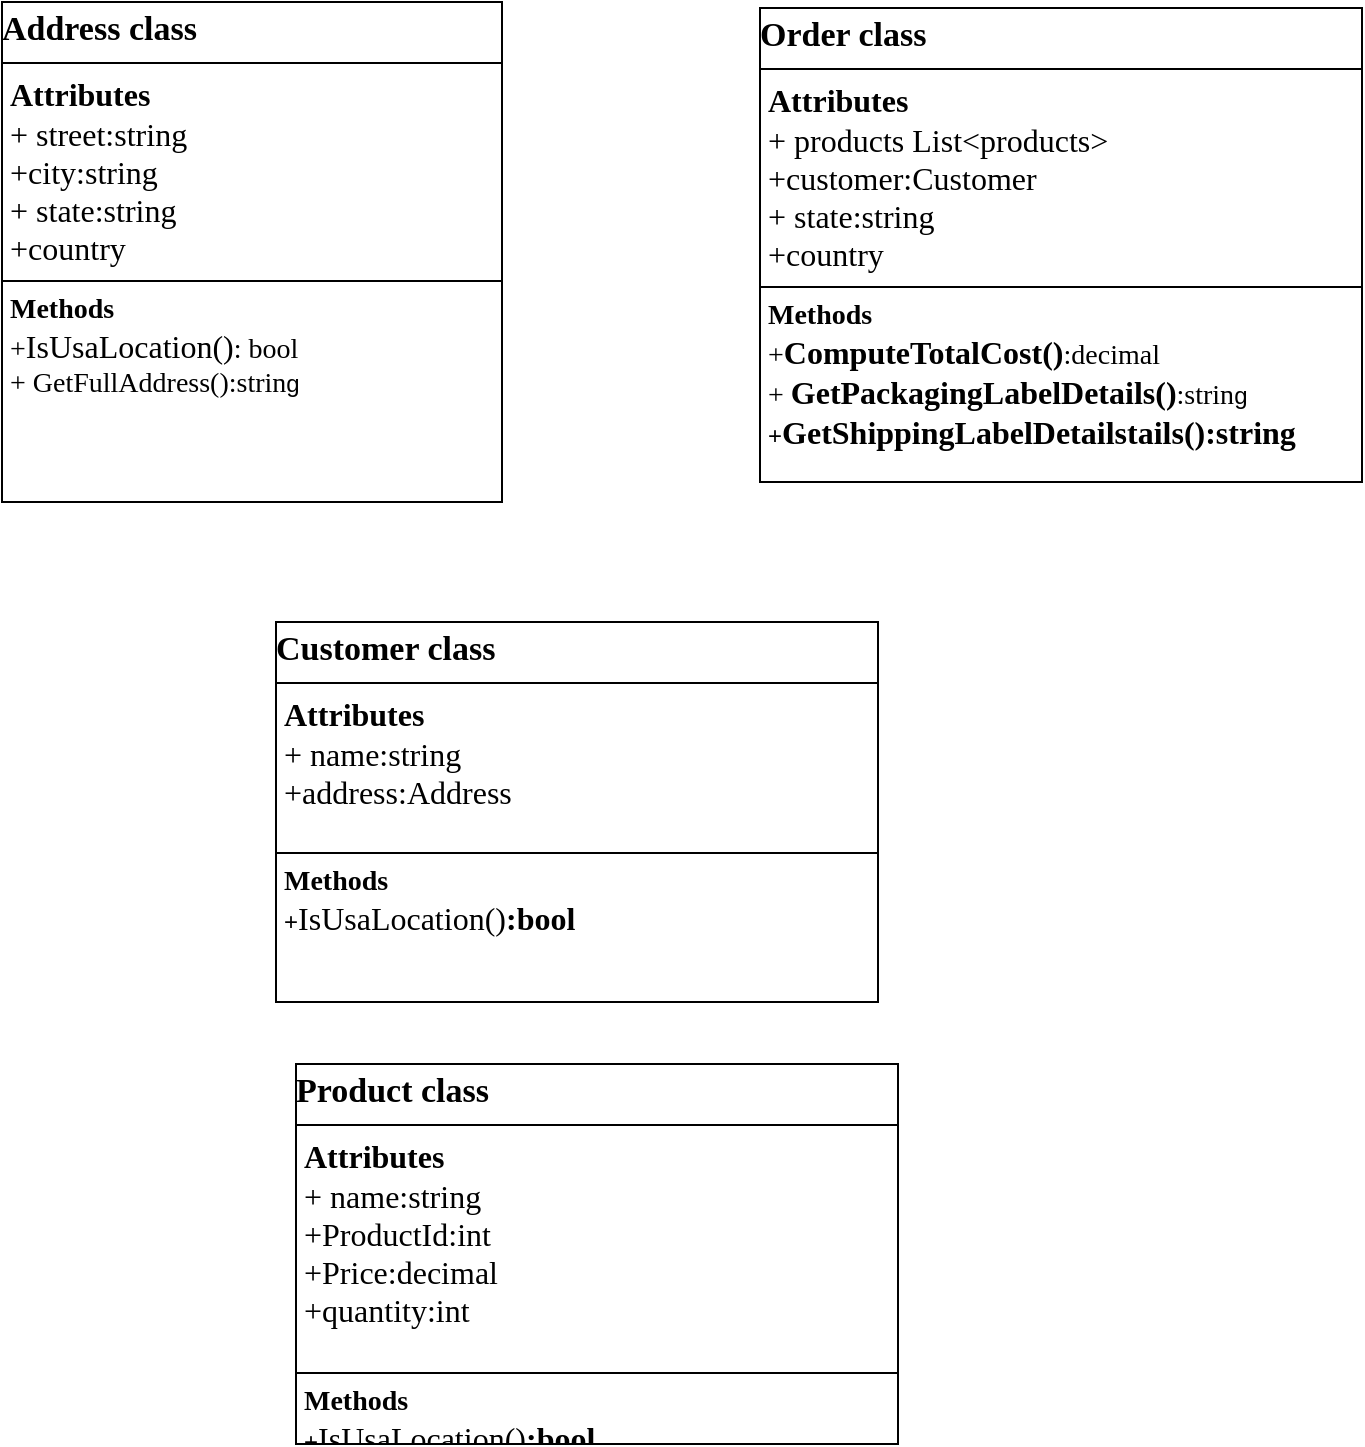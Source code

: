 <mxfile version="24.9.1">
  <diagram name="Page-1" id="ILf9U53f0C0h9iRkxd_V">
    <mxGraphModel dx="808" dy="447" grid="1" gridSize="10" guides="1" tooltips="1" connect="1" arrows="1" fold="1" page="1" pageScale="1" pageWidth="1100" pageHeight="850" math="0" shadow="0">
      <root>
        <mxCell id="0" />
        <mxCell id="1" parent="0" />
        <mxCell id="89QXTlPWQm8fRgov8DnZ-6" value="&lt;p style=&quot;margin: 4px 0px 0px;&quot;&gt;&lt;b style=&quot;&quot;&gt;&lt;font style=&quot;font-size: 17px;&quot; face=&quot;Times New Roman&quot;&gt;Address class&lt;/font&gt;&lt;/b&gt;&lt;br&gt;&lt;/p&gt;&lt;hr size=&quot;1&quot; style=&quot;border-style:solid;&quot;&gt;&lt;p style=&quot;margin:0px;margin-left:4px;&quot;&gt;&lt;font face=&quot;Times New Roman&quot;&gt;&lt;span style=&quot;font-size: 16px;&quot;&gt;&lt;b&gt;Attributes&lt;/b&gt;&lt;/span&gt;&lt;/font&gt;&lt;/p&gt;&lt;p style=&quot;margin:0px;margin-left:4px;&quot;&gt;&lt;font style=&quot;font-size: 16px;&quot; face=&quot;Times New Roman&quot;&gt;+ street:string&lt;/font&gt;&lt;/p&gt;&lt;p style=&quot;margin:0px;margin-left:4px;&quot;&gt;&lt;font style=&quot;font-size: 16px;&quot; face=&quot;Times New Roman&quot;&gt;+city:string&lt;/font&gt;&lt;/p&gt;&lt;p style=&quot;margin:0px;margin-left:4px;&quot;&gt;&lt;span style=&quot;background-color: initial;&quot;&gt;&lt;font style=&quot;font-size: 16px;&quot; face=&quot;Times New Roman&quot;&gt;+ state:string&lt;/font&gt;&lt;/span&gt;&lt;/p&gt;&lt;p style=&quot;margin:0px;margin-left:4px;&quot;&gt;&lt;span style=&quot;background-color: initial;&quot;&gt;&lt;font style=&quot;font-size: 16px;&quot; face=&quot;Times New Roman&quot;&gt;+country&lt;/font&gt;&lt;/span&gt;&lt;/p&gt;&lt;hr size=&quot;1&quot; style=&quot;border-style:solid;&quot;&gt;&lt;p style=&quot;margin:0px;margin-left:4px;&quot;&gt;&lt;font face=&quot;Times New Roman&quot;&gt;&lt;span style=&quot;font-size: 14px;&quot;&gt;&lt;b&gt;Methods&lt;/b&gt;&lt;/span&gt;&lt;/font&gt;&lt;/p&gt;&lt;p style=&quot;margin:0px;margin-left:4px;&quot;&gt;&lt;font style=&quot;font-size: 14px;&quot; face=&quot;Times New Roman&quot;&gt;+&lt;/font&gt;&lt;span style=&quot;font-family: &amp;quot;Tibetan Machine Uni&amp;quot;; background-color: transparent; font-size: medium;&quot;&gt;IsUsa&lt;/span&gt;&lt;span style=&quot;font-family: &amp;quot;Tibetan Machine Uni&amp;quot;; background-color: transparent; font-size: medium;&quot;&gt;Location()&lt;/span&gt;&lt;span style=&quot;font-size: 14px; font-family: &amp;quot;Times New Roman&amp;quot;; background-color: initial;&quot;&gt;: bool&lt;/span&gt;&lt;/p&gt;&lt;p style=&quot;margin:0px;margin-left:4px;&quot;&gt;&lt;font style=&quot;font-size: 14px;&quot; face=&quot;Times New Roman&quot;&gt;+ GetFullAddress():strin&lt;/font&gt;g&lt;/p&gt;" style="verticalAlign=top;align=left;overflow=fill;html=1;whiteSpace=wrap;" vertex="1" parent="1">
          <mxGeometry x="70" y="10" width="250" height="250" as="geometry" />
        </mxCell>
        <mxCell id="89QXTlPWQm8fRgov8DnZ-9" value="&lt;p style=&quot;margin: 4px 0px 0px;&quot;&gt;&lt;b style=&quot;&quot;&gt;&lt;font style=&quot;font-size: 17px;&quot; face=&quot;Times New Roman&quot;&gt;Order class&lt;/font&gt;&lt;/b&gt;&lt;br&gt;&lt;/p&gt;&lt;hr size=&quot;1&quot; style=&quot;border-style:solid;&quot;&gt;&lt;p style=&quot;margin:0px;margin-left:4px;&quot;&gt;&lt;font face=&quot;Times New Roman&quot;&gt;&lt;span style=&quot;font-size: 16px;&quot;&gt;&lt;b&gt;Attributes&lt;/b&gt;&lt;/span&gt;&lt;/font&gt;&lt;/p&gt;&lt;p style=&quot;margin:0px;margin-left:4px;&quot;&gt;&lt;font style=&quot;font-size: 16px;&quot; face=&quot;Times New Roman&quot;&gt;+ products List&amp;lt;products&amp;gt;&lt;/font&gt;&lt;/p&gt;&lt;p style=&quot;margin:0px;margin-left:4px;&quot;&gt;&lt;font style=&quot;font-size: 16px;&quot; face=&quot;Times New Roman&quot;&gt;+customer:Customer&lt;/font&gt;&lt;/p&gt;&lt;p style=&quot;margin:0px;margin-left:4px;&quot;&gt;&lt;span style=&quot;background-color: initial;&quot;&gt;&lt;font style=&quot;font-size: 16px;&quot; face=&quot;Times New Roman&quot;&gt;+ state:string&lt;/font&gt;&lt;/span&gt;&lt;/p&gt;&lt;p style=&quot;margin:0px;margin-left:4px;&quot;&gt;&lt;span style=&quot;background-color: initial;&quot;&gt;&lt;font style=&quot;font-size: 16px;&quot; face=&quot;Times New Roman&quot;&gt;+country&lt;/font&gt;&lt;/span&gt;&lt;/p&gt;&lt;hr size=&quot;1&quot; style=&quot;border-style:solid;&quot;&gt;&lt;p style=&quot;margin:0px;margin-left:4px;&quot;&gt;&lt;font face=&quot;Times New Roman&quot;&gt;&lt;span style=&quot;font-size: 14px;&quot;&gt;&lt;b&gt;Methods&lt;/b&gt;&lt;/span&gt;&lt;/font&gt;&lt;/p&gt;&lt;p style=&quot;margin:0px;margin-left:4px;&quot;&gt;&lt;font style=&quot;font-size: 14px;&quot; face=&quot;Times New Roman&quot;&gt;+&lt;/font&gt;&lt;b style=&quot;font-family: &amp;quot;Tibetan Machine Uni&amp;quot;; background-color: transparent; font-size: medium;&quot;&gt;ComputeTotalCost()&lt;/b&gt;&lt;span style=&quot;font-size: 14px; font-family: &amp;quot;Times New Roman&amp;quot;; background-color: initial;&quot;&gt;:decimal&lt;/span&gt;&lt;/p&gt;&lt;p style=&quot;margin:0px;margin-left:4px;&quot;&gt;&lt;font style=&quot;font-size: 14px;&quot; face=&quot;Times New Roman&quot;&gt;+&amp;nbsp;&lt;/font&gt;&lt;b style=&quot;font-family: &amp;quot;Tibetan Machine Uni&amp;quot;; background-color: transparent; font-size: medium;&quot;&gt;GetPackagingLabelDe&lt;/b&gt;&lt;b style=&quot;font-family: &amp;quot;Tibetan Machine Uni&amp;quot;; background-color: transparent; font-size: medium;&quot;&gt;tails()&lt;/b&gt;&lt;font style=&quot;background-color: initial; font-size: 14px;&quot; face=&quot;Times New Roman&quot;&gt;:strin&lt;/font&gt;&lt;span style=&quot;background-color: initial;&quot;&gt;g&lt;/span&gt;&lt;/p&gt;&lt;p style=&quot;margin:0px;margin-left:4px;&quot;&gt;&lt;span style=&quot;background-color: initial;&quot;&gt;+&lt;/span&gt;&lt;b style=&quot;font-family: &amp;quot;Tibetan Machine Uni&amp;quot;; background-color: transparent; font-size: medium;&quot;&gt;GetShippingLabelDetailstails():string&lt;/b&gt;&lt;/p&gt;&lt;p style=&quot;margin:0px;margin-left:4px;&quot;&gt;&lt;span style=&quot;background-color: initial;&quot;&gt;&lt;br&gt;&lt;/span&gt;&lt;/p&gt;" style="verticalAlign=top;align=left;overflow=fill;html=1;whiteSpace=wrap;" vertex="1" parent="1">
          <mxGeometry x="449" y="13" width="301" height="237" as="geometry" />
        </mxCell>
        <mxCell id="89QXTlPWQm8fRgov8DnZ-10" value="&lt;p style=&quot;margin: 4px 0px 0px;&quot;&gt;&lt;b style=&quot;&quot;&gt;&lt;font style=&quot;font-size: 17px;&quot; face=&quot;Times New Roman&quot;&gt;Customer class&lt;/font&gt;&lt;/b&gt;&lt;br&gt;&lt;/p&gt;&lt;hr size=&quot;1&quot; style=&quot;border-style:solid;&quot;&gt;&lt;p style=&quot;margin:0px;margin-left:4px;&quot;&gt;&lt;font face=&quot;Times New Roman&quot;&gt;&lt;span style=&quot;font-size: 16px;&quot;&gt;&lt;b&gt;Attributes&lt;/b&gt;&lt;/span&gt;&lt;/font&gt;&lt;/p&gt;&lt;p style=&quot;margin:0px;margin-left:4px;&quot;&gt;&lt;font style=&quot;font-size: 16px;&quot; face=&quot;Times New Roman&quot;&gt;+ name:string&lt;/font&gt;&lt;/p&gt;&lt;p style=&quot;margin:0px;margin-left:4px;&quot;&gt;&lt;font style=&quot;font-size: 16px;&quot; face=&quot;Times New Roman&quot;&gt;+address:Address&lt;/font&gt;&lt;/p&gt;&lt;p style=&quot;margin:0px;margin-left:4px;&quot;&gt;&lt;br&gt;&lt;/p&gt;&lt;hr size=&quot;1&quot; style=&quot;border-style:solid;&quot;&gt;&lt;p style=&quot;margin:0px;margin-left:4px;&quot;&gt;&lt;font face=&quot;Times New Roman&quot;&gt;&lt;span style=&quot;font-size: 14px;&quot;&gt;&lt;b&gt;Methods&lt;/b&gt;&lt;/span&gt;&lt;/font&gt;&lt;/p&gt;&lt;p style=&quot;margin:0px;margin-left:4px;&quot;&gt;+&lt;span style=&quot;font-family: &amp;quot;Tibetan Machine Uni&amp;quot;; background-color: transparent; font-size: medium;&quot;&gt;IsUsa&lt;/span&gt;&lt;span style=&quot;font-family: &amp;quot;Tibetan Machine Uni&amp;quot;; background-color: transparent; font-size: medium;&quot;&gt;Location()&lt;b&gt;:bool&lt;/b&gt;&lt;/span&gt;&lt;/p&gt;&lt;p style=&quot;margin:0px;margin-left:4px;&quot;&gt;&lt;span style=&quot;background-color: initial;&quot;&gt;&lt;br&gt;&lt;/span&gt;&lt;/p&gt;" style="verticalAlign=top;align=left;overflow=fill;html=1;whiteSpace=wrap;" vertex="1" parent="1">
          <mxGeometry x="207" y="320" width="301" height="190" as="geometry" />
        </mxCell>
        <mxCell id="89QXTlPWQm8fRgov8DnZ-11" value="&lt;p style=&quot;margin: 4px 0px 0px;&quot;&gt;&lt;b style=&quot;&quot;&gt;&lt;font style=&quot;font-size: 17px;&quot; face=&quot;Times New Roman&quot;&gt;Product class&lt;/font&gt;&lt;/b&gt;&lt;br&gt;&lt;/p&gt;&lt;hr size=&quot;1&quot; style=&quot;border-style:solid;&quot;&gt;&lt;p style=&quot;margin:0px;margin-left:4px;&quot;&gt;&lt;font face=&quot;Times New Roman&quot;&gt;&lt;span style=&quot;font-size: 16px;&quot;&gt;&lt;b&gt;Attributes&lt;/b&gt;&lt;/span&gt;&lt;/font&gt;&lt;/p&gt;&lt;p style=&quot;margin:0px;margin-left:4px;&quot;&gt;&lt;font style=&quot;font-size: 16px;&quot; face=&quot;Times New Roman&quot;&gt;+ name:string&lt;/font&gt;&lt;/p&gt;&lt;p style=&quot;margin:0px;margin-left:4px;&quot;&gt;&lt;font style=&quot;font-size: 16px;&quot; face=&quot;Times New Roman&quot;&gt;+ProductId:int&lt;/font&gt;&lt;/p&gt;&lt;p style=&quot;margin:0px;margin-left:4px;&quot;&gt;&lt;font style=&quot;font-size: 16px;&quot; face=&quot;Times New Roman&quot;&gt;+Price:decimal&lt;/font&gt;&lt;/p&gt;&lt;p style=&quot;margin:0px;margin-left:4px;&quot;&gt;&lt;font style=&quot;font-size: 16px;&quot; face=&quot;Times New Roman&quot;&gt;+quantity:int&lt;/font&gt;&lt;/p&gt;&lt;p style=&quot;margin:0px;margin-left:4px;&quot;&gt;&lt;br&gt;&lt;/p&gt;&lt;hr size=&quot;1&quot; style=&quot;border-style:solid;&quot;&gt;&lt;p style=&quot;margin:0px;margin-left:4px;&quot;&gt;&lt;font face=&quot;Times New Roman&quot;&gt;&lt;span style=&quot;font-size: 14px;&quot;&gt;&lt;b&gt;Methods&lt;/b&gt;&lt;/span&gt;&lt;/font&gt;&lt;/p&gt;&lt;p style=&quot;margin:0px;margin-left:4px;&quot;&gt;+&lt;span style=&quot;font-family: &amp;quot;Tibetan Machine Uni&amp;quot;; background-color: transparent; font-size: medium;&quot;&gt;IsUsa&lt;/span&gt;&lt;span style=&quot;font-family: &amp;quot;Tibetan Machine Uni&amp;quot;; background-color: transparent; font-size: medium;&quot;&gt;Location()&lt;b&gt;:bool&lt;/b&gt;&lt;/span&gt;&lt;/p&gt;&lt;p style=&quot;margin:0px;margin-left:4px;&quot;&gt;&lt;span style=&quot;background-color: initial;&quot;&gt;&lt;br&gt;&lt;/span&gt;&lt;/p&gt;" style="verticalAlign=top;align=left;overflow=fill;html=1;whiteSpace=wrap;" vertex="1" parent="1">
          <mxGeometry x="217" y="541" width="301" height="190" as="geometry" />
        </mxCell>
      </root>
    </mxGraphModel>
  </diagram>
</mxfile>
